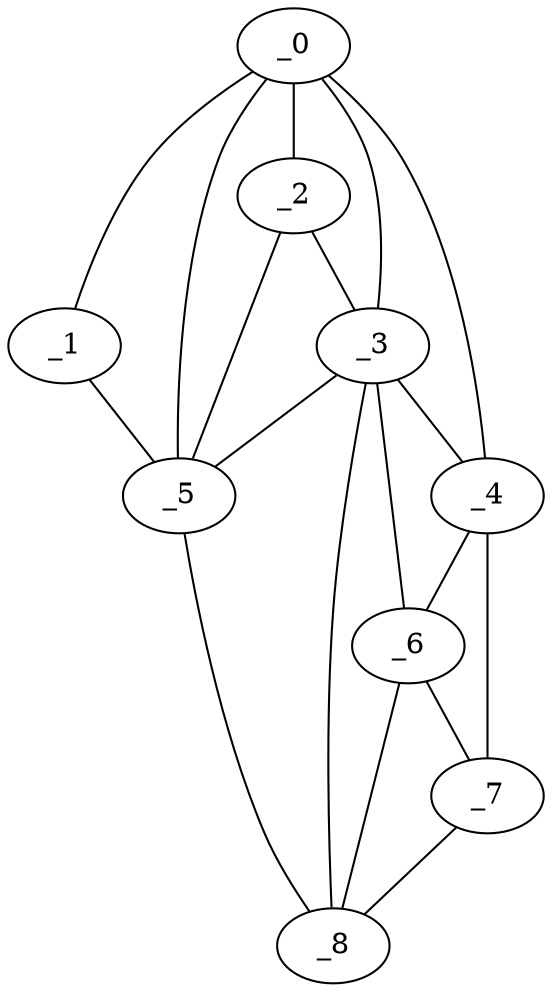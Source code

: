 graph "obj83__120.gxl" {
	_0	 [x=56,
		y=9];
	_1	 [x=61,
		y=2];
	_0 -- _1	 [valence=1];
	_2	 [x=70,
		y=19];
	_0 -- _2	 [valence=2];
	_3	 [x=70,
		y=29];
	_0 -- _3	 [valence=1];
	_4	 [x=71,
		y=85];
	_0 -- _4	 [valence=1];
	_5	 [x=73,
		y=12];
	_0 -- _5	 [valence=1];
	_1 -- _5	 [valence=1];
	_2 -- _3	 [valence=2];
	_2 -- _5	 [valence=1];
	_3 -- _4	 [valence=1];
	_3 -- _5	 [valence=2];
	_6	 [x=77,
		y=52];
	_3 -- _6	 [valence=2];
	_8	 [x=86,
		y=56];
	_3 -- _8	 [valence=2];
	_4 -- _6	 [valence=2];
	_7	 [x=82,
		y=74];
	_4 -- _7	 [valence=1];
	_5 -- _8	 [valence=1];
	_6 -- _7	 [valence=2];
	_6 -- _8	 [valence=2];
	_7 -- _8	 [valence=1];
}
